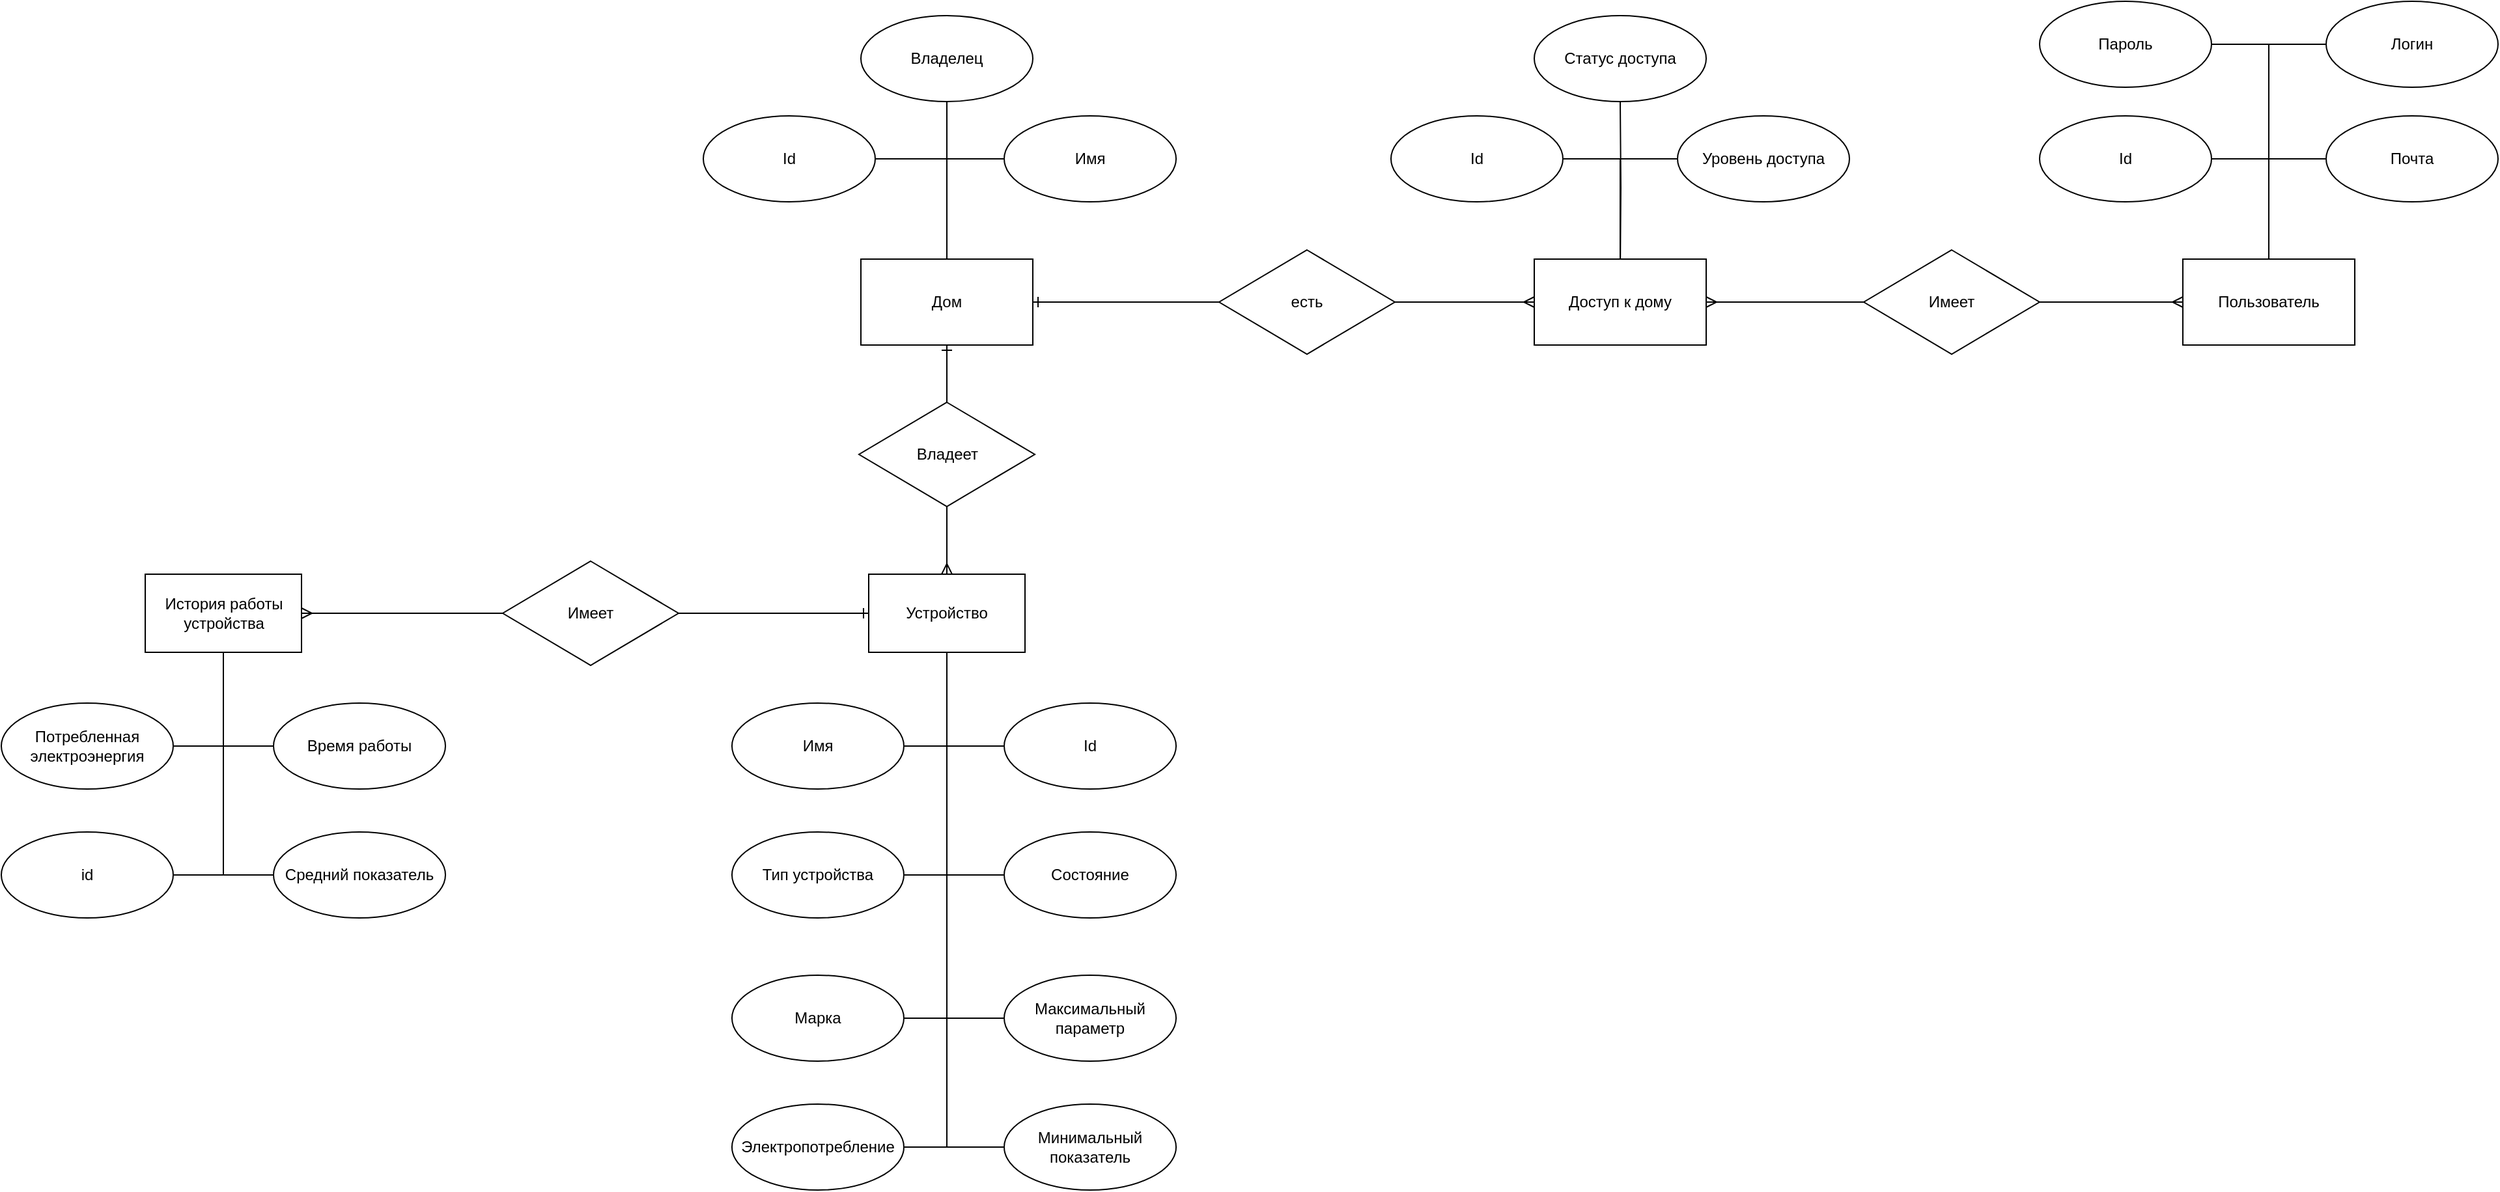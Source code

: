 <mxfile version="24.2.3" type="device">
  <diagram name="Страница — 1" id="jvghSdwSpNbo85IBinJU">
    <mxGraphModel dx="3670" dy="1438" grid="1" gridSize="11" guides="1" tooltips="1" connect="1" arrows="1" fold="1" page="1" pageScale="1" pageWidth="827" pageHeight="1169" math="0" shadow="0">
      <root>
        <mxCell id="0" />
        <mxCell id="1" parent="0" />
        <mxCell id="bGfBSWejrqcEYvaSUzek-1" value="Пользователь" style="rounded=0;whiteSpace=wrap;html=1;" parent="1" vertex="1">
          <mxGeometry x="69" y="308" width="132" height="66" as="geometry" />
        </mxCell>
        <mxCell id="bGfBSWejrqcEYvaSUzek-2" value="Пароль" style="ellipse;whiteSpace=wrap;html=1;" parent="1" vertex="1">
          <mxGeometry x="-41" y="110" width="132" height="66" as="geometry" />
        </mxCell>
        <mxCell id="bGfBSWejrqcEYvaSUzek-3" value="Логин" style="ellipse;whiteSpace=wrap;html=1;" parent="1" vertex="1">
          <mxGeometry x="179" y="110" width="132" height="66" as="geometry" />
        </mxCell>
        <mxCell id="bGfBSWejrqcEYvaSUzek-4" value="Id" style="ellipse;whiteSpace=wrap;html=1;" parent="1" vertex="1">
          <mxGeometry x="-41" y="198" width="132" height="66" as="geometry" />
        </mxCell>
        <mxCell id="bGfBSWejrqcEYvaSUzek-5" value="Почта" style="ellipse;whiteSpace=wrap;html=1;" parent="1" vertex="1">
          <mxGeometry x="179" y="198" width="132" height="66" as="geometry" />
        </mxCell>
        <mxCell id="bGfBSWejrqcEYvaSUzek-6" value="" style="endArrow=none;html=1;rounded=0;exitX=0.5;exitY=0;exitDx=0;exitDy=0;entryX=0;entryY=0.5;entryDx=0;entryDy=0;" parent="1" source="bGfBSWejrqcEYvaSUzek-1" target="bGfBSWejrqcEYvaSUzek-3" edge="1">
          <mxGeometry width="50" height="50" relative="1" as="geometry">
            <mxPoint x="399" y="391" as="sourcePoint" />
            <mxPoint x="449" y="341" as="targetPoint" />
            <Array as="points">
              <mxPoint x="135" y="143" />
            </Array>
          </mxGeometry>
        </mxCell>
        <mxCell id="bGfBSWejrqcEYvaSUzek-7" value="" style="endArrow=none;html=1;rounded=0;exitX=0.5;exitY=0;exitDx=0;exitDy=0;entryX=1;entryY=0.5;entryDx=0;entryDy=0;" parent="1" source="bGfBSWejrqcEYvaSUzek-1" target="bGfBSWejrqcEYvaSUzek-2" edge="1">
          <mxGeometry width="50" height="50" relative="1" as="geometry">
            <mxPoint x="399" y="391" as="sourcePoint" />
            <mxPoint x="449" y="341" as="targetPoint" />
            <Array as="points">
              <mxPoint x="135" y="143" />
            </Array>
          </mxGeometry>
        </mxCell>
        <mxCell id="bGfBSWejrqcEYvaSUzek-8" value="" style="endArrow=none;html=1;rounded=0;exitX=0.5;exitY=0;exitDx=0;exitDy=0;entryX=0;entryY=0.5;entryDx=0;entryDy=0;" parent="1" source="bGfBSWejrqcEYvaSUzek-1" target="bGfBSWejrqcEYvaSUzek-5" edge="1">
          <mxGeometry width="50" height="50" relative="1" as="geometry">
            <mxPoint x="399" y="391" as="sourcePoint" />
            <mxPoint x="449" y="341" as="targetPoint" />
            <Array as="points">
              <mxPoint x="135" y="231" />
            </Array>
          </mxGeometry>
        </mxCell>
        <mxCell id="bGfBSWejrqcEYvaSUzek-9" value="" style="endArrow=none;html=1;rounded=0;exitX=0.5;exitY=0;exitDx=0;exitDy=0;entryX=1;entryY=0.5;entryDx=0;entryDy=0;" parent="1" source="bGfBSWejrqcEYvaSUzek-1" target="bGfBSWejrqcEYvaSUzek-4" edge="1">
          <mxGeometry width="50" height="50" relative="1" as="geometry">
            <mxPoint x="399" y="391" as="sourcePoint" />
            <mxPoint x="449" y="341" as="targetPoint" />
            <Array as="points">
              <mxPoint x="135" y="231" />
            </Array>
          </mxGeometry>
        </mxCell>
        <mxCell id="QLrHMtNlHkacDDfor1Ep-32" value="Имеет" style="rhombus;whiteSpace=wrap;html=1;" parent="1" vertex="1">
          <mxGeometry x="-176" y="301" width="135" height="80" as="geometry" />
        </mxCell>
        <mxCell id="QLrHMtNlHkacDDfor1Ep-33" value="" style="endArrow=ERmany;html=1;rounded=0;entryX=0;entryY=0.5;entryDx=0;entryDy=0;startArrow=none;startFill=0;endFill=0;" parent="1" target="bGfBSWejrqcEYvaSUzek-1" edge="1">
          <mxGeometry width="50" height="50" relative="1" as="geometry">
            <mxPoint x="-41" y="341" as="sourcePoint" />
            <mxPoint x="-134" y="539" as="targetPoint" />
          </mxGeometry>
        </mxCell>
        <mxCell id="9UXSLCNrsvdiqnQk7tAM-33" style="edgeStyle=orthogonalEdgeStyle;rounded=0;orthogonalLoop=1;jettySize=auto;html=1;exitX=0.5;exitY=0;exitDx=0;exitDy=0;entryX=0.5;entryY=1;entryDx=0;entryDy=0;endArrow=none;endFill=0;" edge="1" parent="1" target="QLrHMtNlHkacDDfor1Ep-37">
          <mxGeometry relative="1" as="geometry">
            <mxPoint x="-363" y="319" as="sourcePoint" />
          </mxGeometry>
        </mxCell>
        <mxCell id="QLrHMtNlHkacDDfor1Ep-34" value="Доступ к дому" style="rounded=0;whiteSpace=wrap;html=1;" parent="1" vertex="1">
          <mxGeometry x="-429" y="308" width="132" height="66" as="geometry" />
        </mxCell>
        <mxCell id="QLrHMtNlHkacDDfor1Ep-35" value="" style="endArrow=none;html=1;rounded=0;entryX=0;entryY=0.5;entryDx=0;entryDy=0;exitX=1;exitY=0.5;exitDx=0;exitDy=0;startArrow=ERmany;startFill=0;" parent="1" source="QLrHMtNlHkacDDfor1Ep-34" target="QLrHMtNlHkacDDfor1Ep-32" edge="1">
          <mxGeometry width="50" height="50" relative="1" as="geometry">
            <mxPoint x="-99" y="589" as="sourcePoint" />
            <mxPoint x="-49" y="539" as="targetPoint" />
          </mxGeometry>
        </mxCell>
        <mxCell id="QLrHMtNlHkacDDfor1Ep-37" value="Статус доступа" style="ellipse;whiteSpace=wrap;html=1;" parent="1" vertex="1">
          <mxGeometry x="-429" y="121" width="132" height="66" as="geometry" />
        </mxCell>
        <mxCell id="QLrHMtNlHkacDDfor1Ep-38" value="Id" style="ellipse;whiteSpace=wrap;html=1;" parent="1" vertex="1">
          <mxGeometry x="-539" y="198" width="132" height="66" as="geometry" />
        </mxCell>
        <mxCell id="QLrHMtNlHkacDDfor1Ep-39" value="Уровень доступа" style="ellipse;whiteSpace=wrap;html=1;" parent="1" vertex="1">
          <mxGeometry x="-319" y="198" width="132" height="66" as="geometry" />
        </mxCell>
        <mxCell id="QLrHMtNlHkacDDfor1Ep-42" value="" style="endArrow=none;html=1;rounded=0;entryX=1;entryY=0.5;entryDx=0;entryDy=0;" parent="1" target="QLrHMtNlHkacDDfor1Ep-38" edge="1">
          <mxGeometry width="50" height="50" relative="1" as="geometry">
            <mxPoint x="-363" y="308" as="sourcePoint" />
            <mxPoint x="28" y="264" as="targetPoint" />
            <Array as="points">
              <mxPoint x="-363" y="231" />
            </Array>
          </mxGeometry>
        </mxCell>
        <mxCell id="QLrHMtNlHkacDDfor1Ep-43" value="" style="endArrow=none;html=1;rounded=0;entryX=0;entryY=0.5;entryDx=0;entryDy=0;" parent="1" target="QLrHMtNlHkacDDfor1Ep-39" edge="1">
          <mxGeometry width="50" height="50" relative="1" as="geometry">
            <mxPoint x="-363" y="297" as="sourcePoint" />
            <mxPoint x="28" y="264" as="targetPoint" />
            <Array as="points">
              <mxPoint x="-363" y="231" />
            </Array>
          </mxGeometry>
        </mxCell>
        <mxCell id="QLrHMtNlHkacDDfor1Ep-53" value="" style="endArrow=ERmany;html=1;rounded=0;entryX=0;entryY=0.5;entryDx=0;entryDy=0;endFill=0;exitX=1;exitY=0.5;exitDx=0;exitDy=0;" parent="1" source="9UXSLCNrsvdiqnQk7tAM-45" target="QLrHMtNlHkacDDfor1Ep-34" edge="1">
          <mxGeometry width="50" height="50" relative="1" as="geometry">
            <mxPoint x="-594" y="352" as="sourcePoint" />
            <mxPoint x="-720" y="253" as="targetPoint" />
          </mxGeometry>
        </mxCell>
        <mxCell id="9UXSLCNrsvdiqnQk7tAM-1" value="Устройство" style="rounded=0;whiteSpace=wrap;html=1;" vertex="1" parent="1">
          <mxGeometry x="-940" y="550" width="120" height="60" as="geometry" />
        </mxCell>
        <mxCell id="9UXSLCNrsvdiqnQk7tAM-2" value="Имя" style="ellipse;whiteSpace=wrap;html=1;" vertex="1" parent="1">
          <mxGeometry x="-1045" y="649" width="132" height="66" as="geometry" />
        </mxCell>
        <mxCell id="9UXSLCNrsvdiqnQk7tAM-3" value="Id" style="ellipse;whiteSpace=wrap;html=1;" vertex="1" parent="1">
          <mxGeometry x="-836" y="649" width="132" height="66" as="geometry" />
        </mxCell>
        <mxCell id="9UXSLCNrsvdiqnQk7tAM-4" value="" style="endArrow=none;html=1;rounded=0;exitX=0.5;exitY=1;exitDx=0;exitDy=0;entryX=0;entryY=0.5;entryDx=0;entryDy=0;" edge="1" parent="1" source="9UXSLCNrsvdiqnQk7tAM-1" target="9UXSLCNrsvdiqnQk7tAM-3">
          <mxGeometry width="50" height="50" relative="1" as="geometry">
            <mxPoint x="-572" y="534" as="sourcePoint" />
            <mxPoint x="-522" y="484" as="targetPoint" />
            <Array as="points">
              <mxPoint x="-880" y="682" />
            </Array>
          </mxGeometry>
        </mxCell>
        <mxCell id="9UXSLCNrsvdiqnQk7tAM-5" value="" style="endArrow=none;html=1;rounded=0;exitX=1;exitY=0.5;exitDx=0;exitDy=0;entryX=0.5;entryY=1;entryDx=0;entryDy=0;" edge="1" parent="1" source="9UXSLCNrsvdiqnQk7tAM-2" target="9UXSLCNrsvdiqnQk7tAM-1">
          <mxGeometry width="50" height="50" relative="1" as="geometry">
            <mxPoint x="-572" y="534" as="sourcePoint" />
            <mxPoint x="-522" y="484" as="targetPoint" />
            <Array as="points">
              <mxPoint x="-880" y="682" />
            </Array>
          </mxGeometry>
        </mxCell>
        <mxCell id="9UXSLCNrsvdiqnQk7tAM-6" value="" style="edgeStyle=orthogonalEdgeStyle;rounded=0;orthogonalLoop=1;jettySize=auto;html=1;endArrow=ERmany;endFill=0;startArrow=none;startFill=0;" edge="1" parent="1" source="9UXSLCNrsvdiqnQk7tAM-7" target="9UXSLCNrsvdiqnQk7tAM-1">
          <mxGeometry relative="1" as="geometry" />
        </mxCell>
        <mxCell id="9UXSLCNrsvdiqnQk7tAM-7" value="Владеет" style="rhombus;whiteSpace=wrap;html=1;" vertex="1" parent="1">
          <mxGeometry x="-947.5" y="418" width="135" height="80" as="geometry" />
        </mxCell>
        <mxCell id="9UXSLCNrsvdiqnQk7tAM-8" value="Тип устройства" style="ellipse;whiteSpace=wrap;html=1;" vertex="1" parent="1">
          <mxGeometry x="-1045" y="748" width="132" height="66" as="geometry" />
        </mxCell>
        <mxCell id="9UXSLCNrsvdiqnQk7tAM-9" value="Состояние" style="ellipse;whiteSpace=wrap;html=1;" vertex="1" parent="1">
          <mxGeometry x="-836" y="748" width="132" height="66" as="geometry" />
        </mxCell>
        <mxCell id="9UXSLCNrsvdiqnQk7tAM-10" value="Марка" style="ellipse;whiteSpace=wrap;html=1;" vertex="1" parent="1">
          <mxGeometry x="-1045" y="858" width="132" height="66" as="geometry" />
        </mxCell>
        <mxCell id="9UXSLCNrsvdiqnQk7tAM-11" value="Максимальный параметр" style="ellipse;whiteSpace=wrap;html=1;" vertex="1" parent="1">
          <mxGeometry x="-836" y="858" width="132" height="66" as="geometry" />
        </mxCell>
        <mxCell id="9UXSLCNrsvdiqnQk7tAM-12" value="Минимальный показатель" style="ellipse;whiteSpace=wrap;html=1;" vertex="1" parent="1">
          <mxGeometry x="-836" y="957" width="132" height="66" as="geometry" />
        </mxCell>
        <mxCell id="9UXSLCNrsvdiqnQk7tAM-13" value="" style="endArrow=none;html=1;rounded=0;entryX=0.5;entryY=1;entryDx=0;entryDy=0;exitX=1;exitY=0.5;exitDx=0;exitDy=0;" edge="1" parent="1" source="9UXSLCNrsvdiqnQk7tAM-8" target="9UXSLCNrsvdiqnQk7tAM-1">
          <mxGeometry width="50" height="50" relative="1" as="geometry">
            <mxPoint x="-660" y="930" as="sourcePoint" />
            <mxPoint x="-610" y="880" as="targetPoint" />
            <Array as="points">
              <mxPoint x="-880" y="781" />
            </Array>
          </mxGeometry>
        </mxCell>
        <mxCell id="9UXSLCNrsvdiqnQk7tAM-14" value="" style="endArrow=none;html=1;rounded=0;entryX=0.5;entryY=1;entryDx=0;entryDy=0;exitX=0;exitY=0.5;exitDx=0;exitDy=0;" edge="1" parent="1" source="9UXSLCNrsvdiqnQk7tAM-9" target="9UXSLCNrsvdiqnQk7tAM-1">
          <mxGeometry width="50" height="50" relative="1" as="geometry">
            <mxPoint x="-660" y="930" as="sourcePoint" />
            <mxPoint x="-610" y="880" as="targetPoint" />
            <Array as="points">
              <mxPoint x="-880" y="781" />
            </Array>
          </mxGeometry>
        </mxCell>
        <mxCell id="9UXSLCNrsvdiqnQk7tAM-15" value="" style="endArrow=none;html=1;rounded=0;entryX=0.5;entryY=1;entryDx=0;entryDy=0;exitX=1;exitY=0.5;exitDx=0;exitDy=0;" edge="1" parent="1" source="9UXSLCNrsvdiqnQk7tAM-10" target="9UXSLCNrsvdiqnQk7tAM-1">
          <mxGeometry width="50" height="50" relative="1" as="geometry">
            <mxPoint x="-660" y="930" as="sourcePoint" />
            <mxPoint x="-610" y="880" as="targetPoint" />
            <Array as="points">
              <mxPoint x="-880" y="891" />
            </Array>
          </mxGeometry>
        </mxCell>
        <mxCell id="9UXSLCNrsvdiqnQk7tAM-16" value="" style="endArrow=none;html=1;rounded=0;entryX=0.5;entryY=1;entryDx=0;entryDy=0;exitX=0;exitY=0.5;exitDx=0;exitDy=0;" edge="1" parent="1" source="9UXSLCNrsvdiqnQk7tAM-11" target="9UXSLCNrsvdiqnQk7tAM-1">
          <mxGeometry width="50" height="50" relative="1" as="geometry">
            <mxPoint x="-869" y="853" as="sourcePoint" />
            <mxPoint x="-819" y="803" as="targetPoint" />
            <Array as="points">
              <mxPoint x="-880" y="891" />
            </Array>
          </mxGeometry>
        </mxCell>
        <mxCell id="9UXSLCNrsvdiqnQk7tAM-17" value="" style="endArrow=none;html=1;rounded=0;entryX=0.5;entryY=1;entryDx=0;entryDy=0;exitX=1;exitY=0.5;exitDx=0;exitDy=0;" edge="1" parent="1" target="9UXSLCNrsvdiqnQk7tAM-1">
          <mxGeometry width="50" height="50" relative="1" as="geometry">
            <mxPoint x="-913.0" y="990" as="sourcePoint" />
            <mxPoint x="-753" y="803" as="targetPoint" />
            <Array as="points">
              <mxPoint x="-880" y="990" />
            </Array>
          </mxGeometry>
        </mxCell>
        <mxCell id="9UXSLCNrsvdiqnQk7tAM-18" value="" style="endArrow=none;html=1;rounded=0;entryX=0.5;entryY=1;entryDx=0;entryDy=0;exitX=0;exitY=0.5;exitDx=0;exitDy=0;" edge="1" parent="1" source="9UXSLCNrsvdiqnQk7tAM-12" target="9UXSLCNrsvdiqnQk7tAM-1">
          <mxGeometry width="50" height="50" relative="1" as="geometry">
            <mxPoint x="-803" y="853" as="sourcePoint" />
            <mxPoint x="-753" y="803" as="targetPoint" />
            <Array as="points">
              <mxPoint x="-880" y="990" />
            </Array>
          </mxGeometry>
        </mxCell>
        <mxCell id="9UXSLCNrsvdiqnQk7tAM-19" value="Электропотребление" style="ellipse;whiteSpace=wrap;html=1;" vertex="1" parent="1">
          <mxGeometry x="-1045" y="957" width="132" height="66" as="geometry" />
        </mxCell>
        <mxCell id="9UXSLCNrsvdiqnQk7tAM-20" value="История работы устройства" style="rounded=0;whiteSpace=wrap;html=1;" vertex="1" parent="1">
          <mxGeometry x="-1495.5" y="550" width="120" height="60" as="geometry" />
        </mxCell>
        <mxCell id="9UXSLCNrsvdiqnQk7tAM-23" value="Время работы" style="ellipse;whiteSpace=wrap;html=1;" vertex="1" parent="1">
          <mxGeometry x="-1397" y="649" width="132" height="66" as="geometry" />
        </mxCell>
        <mxCell id="9UXSLCNrsvdiqnQk7tAM-24" value="id" style="ellipse;whiteSpace=wrap;html=1;" vertex="1" parent="1">
          <mxGeometry x="-1606" y="748" width="132" height="66" as="geometry" />
        </mxCell>
        <mxCell id="9UXSLCNrsvdiqnQk7tAM-25" value="Средний показатель" style="ellipse;whiteSpace=wrap;html=1;" vertex="1" parent="1">
          <mxGeometry x="-1397" y="748" width="132" height="66" as="geometry" />
        </mxCell>
        <mxCell id="9UXSLCNrsvdiqnQk7tAM-26" value="" style="endArrow=none;html=1;rounded=0;entryX=0.5;entryY=1;entryDx=0;entryDy=0;exitX=1;exitY=0.5;exitDx=0;exitDy=0;" edge="1" parent="1" source="9UXSLCNrsvdiqnQk7tAM-24" target="9UXSLCNrsvdiqnQk7tAM-20">
          <mxGeometry width="50" height="50" relative="1" as="geometry">
            <mxPoint x="-1429.5" y="765" as="sourcePoint" />
            <mxPoint x="-1379.5" y="715" as="targetPoint" />
            <Array as="points">
              <mxPoint x="-1435.5" y="781" />
            </Array>
          </mxGeometry>
        </mxCell>
        <mxCell id="9UXSLCNrsvdiqnQk7tAM-27" value="" style="endArrow=none;html=1;rounded=0;entryX=0.5;entryY=1;entryDx=0;entryDy=0;exitX=0;exitY=0.5;exitDx=0;exitDy=0;" edge="1" parent="1" source="9UXSLCNrsvdiqnQk7tAM-25" target="9UXSLCNrsvdiqnQk7tAM-20">
          <mxGeometry width="50" height="50" relative="1" as="geometry">
            <mxPoint x="-1429.5" y="765" as="sourcePoint" />
            <mxPoint x="-1379.5" y="715" as="targetPoint" />
            <Array as="points">
              <mxPoint x="-1435.5" y="781" />
            </Array>
          </mxGeometry>
        </mxCell>
        <mxCell id="9UXSLCNrsvdiqnQk7tAM-28" value="" style="endArrow=none;html=1;rounded=0;entryX=0.5;entryY=1;entryDx=0;entryDy=0;exitX=1;exitY=0.5;exitDx=0;exitDy=0;" edge="1" parent="1" target="9UXSLCNrsvdiqnQk7tAM-20">
          <mxGeometry width="50" height="50" relative="1" as="geometry">
            <mxPoint x="-1474.0" y="682.0" as="sourcePoint" />
            <mxPoint x="-1379.5" y="715" as="targetPoint" />
            <Array as="points">
              <mxPoint x="-1435.5" y="682" />
            </Array>
          </mxGeometry>
        </mxCell>
        <mxCell id="9UXSLCNrsvdiqnQk7tAM-29" value="" style="endArrow=none;html=1;rounded=0;exitX=0;exitY=0.5;exitDx=0;exitDy=0;entryX=0.5;entryY=1;entryDx=0;entryDy=0;" edge="1" parent="1" source="9UXSLCNrsvdiqnQk7tAM-23" target="9UXSLCNrsvdiqnQk7tAM-20">
          <mxGeometry width="50" height="50" relative="1" as="geometry">
            <mxPoint x="-1429.5" y="765" as="sourcePoint" />
            <mxPoint x="-1418.5" y="616" as="targetPoint" />
            <Array as="points">
              <mxPoint x="-1435.5" y="682" />
            </Array>
          </mxGeometry>
        </mxCell>
        <mxCell id="9UXSLCNrsvdiqnQk7tAM-46" style="edgeStyle=orthogonalEdgeStyle;rounded=0;orthogonalLoop=1;jettySize=auto;html=1;exitX=1;exitY=0.5;exitDx=0;exitDy=0;entryX=0;entryY=0.5;entryDx=0;entryDy=0;endArrow=none;endFill=0;startArrow=ERone;startFill=0;" edge="1" parent="1" source="9UXSLCNrsvdiqnQk7tAM-32" target="9UXSLCNrsvdiqnQk7tAM-45">
          <mxGeometry relative="1" as="geometry" />
        </mxCell>
        <mxCell id="9UXSLCNrsvdiqnQk7tAM-32" value="Дом" style="rounded=0;whiteSpace=wrap;html=1;" vertex="1" parent="1">
          <mxGeometry x="-946" y="308" width="132" height="66" as="geometry" />
        </mxCell>
        <mxCell id="9UXSLCNrsvdiqnQk7tAM-34" value="Владелец" style="ellipse;whiteSpace=wrap;html=1;" vertex="1" parent="1">
          <mxGeometry x="-946" y="121" width="132" height="66" as="geometry" />
        </mxCell>
        <mxCell id="9UXSLCNrsvdiqnQk7tAM-35" value="Id" style="ellipse;whiteSpace=wrap;html=1;" vertex="1" parent="1">
          <mxGeometry x="-1067" y="198" width="132" height="66" as="geometry" />
        </mxCell>
        <mxCell id="9UXSLCNrsvdiqnQk7tAM-36" value="Имя" style="ellipse;whiteSpace=wrap;html=1;" vertex="1" parent="1">
          <mxGeometry x="-836" y="198" width="132" height="66" as="geometry" />
        </mxCell>
        <mxCell id="9UXSLCNrsvdiqnQk7tAM-37" value="" style="endArrow=none;html=1;rounded=0;entryX=0.5;entryY=1;entryDx=0;entryDy=0;exitX=0.5;exitY=0;exitDx=0;exitDy=0;" edge="1" parent="1" source="9UXSLCNrsvdiqnQk7tAM-32" target="9UXSLCNrsvdiqnQk7tAM-34">
          <mxGeometry width="50" height="50" relative="1" as="geometry">
            <mxPoint x="-682" y="446" as="sourcePoint" />
            <mxPoint x="-632" y="396" as="targetPoint" />
          </mxGeometry>
        </mxCell>
        <mxCell id="9UXSLCNrsvdiqnQk7tAM-38" value="" style="endArrow=none;html=1;rounded=0;exitX=0.5;exitY=0;exitDx=0;exitDy=0;entryX=1;entryY=0.5;entryDx=0;entryDy=0;" edge="1" parent="1" source="9UXSLCNrsvdiqnQk7tAM-32" target="9UXSLCNrsvdiqnQk7tAM-35">
          <mxGeometry width="50" height="50" relative="1" as="geometry">
            <mxPoint x="-682" y="446" as="sourcePoint" />
            <mxPoint x="-632" y="396" as="targetPoint" />
            <Array as="points">
              <mxPoint x="-880" y="231" />
            </Array>
          </mxGeometry>
        </mxCell>
        <mxCell id="9UXSLCNrsvdiqnQk7tAM-39" value="" style="endArrow=none;html=1;rounded=0;exitX=0.5;exitY=0;exitDx=0;exitDy=0;entryX=0;entryY=0.5;entryDx=0;entryDy=0;" edge="1" parent="1" source="9UXSLCNrsvdiqnQk7tAM-32" target="9UXSLCNrsvdiqnQk7tAM-36">
          <mxGeometry width="50" height="50" relative="1" as="geometry">
            <mxPoint x="-682" y="446" as="sourcePoint" />
            <mxPoint x="-632" y="396" as="targetPoint" />
            <Array as="points">
              <mxPoint x="-880" y="231" />
            </Array>
          </mxGeometry>
        </mxCell>
        <mxCell id="9UXSLCNrsvdiqnQk7tAM-40" value="" style="endArrow=ERone;html=1;rounded=0;entryX=0.5;entryY=1;entryDx=0;entryDy=0;exitX=0.5;exitY=0;exitDx=0;exitDy=0;startArrow=none;startFill=0;endFill=0;" edge="1" parent="1" source="9UXSLCNrsvdiqnQk7tAM-7" target="9UXSLCNrsvdiqnQk7tAM-32">
          <mxGeometry width="50" height="50" relative="1" as="geometry">
            <mxPoint x="-979" y="633" as="sourcePoint" />
            <mxPoint x="-929" y="583" as="targetPoint" />
          </mxGeometry>
        </mxCell>
        <mxCell id="9UXSLCNrsvdiqnQk7tAM-41" value="Потребленная электроэнергия" style="ellipse;whiteSpace=wrap;html=1;" vertex="1" parent="1">
          <mxGeometry x="-1606" y="649" width="132" height="66" as="geometry" />
        </mxCell>
        <mxCell id="9UXSLCNrsvdiqnQk7tAM-44" style="edgeStyle=orthogonalEdgeStyle;rounded=0;orthogonalLoop=1;jettySize=auto;html=1;exitX=0;exitY=0.5;exitDx=0;exitDy=0;entryX=1;entryY=0.5;entryDx=0;entryDy=0;endArrow=ERmany;endFill=0;" edge="1" parent="1" source="9UXSLCNrsvdiqnQk7tAM-42" target="9UXSLCNrsvdiqnQk7tAM-20">
          <mxGeometry relative="1" as="geometry" />
        </mxCell>
        <mxCell id="9UXSLCNrsvdiqnQk7tAM-42" value="Имеет" style="rhombus;whiteSpace=wrap;html=1;" vertex="1" parent="1">
          <mxGeometry x="-1221" y="540" width="135" height="80" as="geometry" />
        </mxCell>
        <mxCell id="9UXSLCNrsvdiqnQk7tAM-43" value="" style="endArrow=ERone;html=1;rounded=0;entryX=0;entryY=0.5;entryDx=0;entryDy=0;exitX=1;exitY=0.5;exitDx=0;exitDy=0;endFill=0;" edge="1" parent="1" source="9UXSLCNrsvdiqnQk7tAM-42" target="9UXSLCNrsvdiqnQk7tAM-1">
          <mxGeometry width="50" height="50" relative="1" as="geometry">
            <mxPoint x="-1111" y="589" as="sourcePoint" />
            <mxPoint x="-1061" y="539" as="targetPoint" />
          </mxGeometry>
        </mxCell>
        <mxCell id="9UXSLCNrsvdiqnQk7tAM-45" value="есть" style="rhombus;whiteSpace=wrap;html=1;" vertex="1" parent="1">
          <mxGeometry x="-671" y="301" width="135" height="80" as="geometry" />
        </mxCell>
      </root>
    </mxGraphModel>
  </diagram>
</mxfile>
